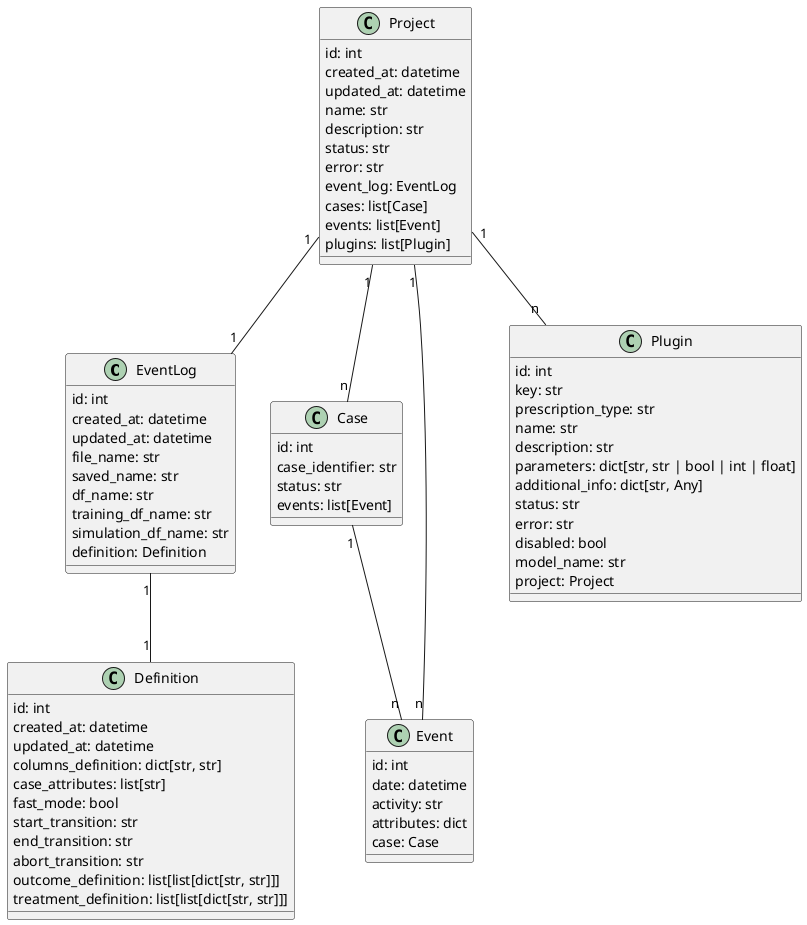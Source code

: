 @startuml core-classes

class EventLog {
    id: int
    created_at: datetime
    updated_at: datetime
    file_name: str
    saved_name: str
    df_name: str
    training_df_name: str
    simulation_df_name: str
    definition: Definition
}

class Definition {
    id: int
    created_at: datetime
    updated_at: datetime
    columns_definition: dict[str, str]
    case_attributes: list[str]
    fast_mode: bool
    start_transition: str
    end_transition: str
    abort_transition: str
    outcome_definition: list[list[dict[str, str]]]
    treatment_definition: list[list[dict[str, str]]]
}

class Project {
    id: int
    created_at: datetime
    updated_at: datetime
    name: str
    description: str
    status: str
    error: str
    event_log: EventLog
    cases: list[Case]
    events: list[Event]
    plugins: list[Plugin]
}

class Case{
    id: int
    case_identifier: str
    status: str
    events: list[Event]
}

class Event{
    id: int
    date: datetime
    activity: str
    attributes: dict
    case: Case
}

class Plugin {
    id: int
    key: str
    prescription_type: str
    name: str
    description: str
    parameters: dict[str, str | bool | int | float]
    additional_info: dict[str, Any]
    status: str
    error: str
    disabled: bool
    model_name: str
    project: Project
}

EventLog "1" -- "1" Definition
Project "1" -- "1" EventLog
Project "1" -- "n" Case
Project "1" -- "n" Event
Case "1" -- "n" Event
Project "1" -- "n" Plugin

@enduml

